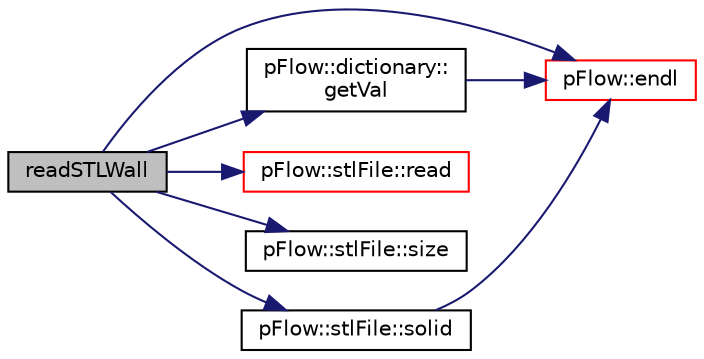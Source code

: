 digraph "readSTLWall"
{
 // LATEX_PDF_SIZE
  edge [fontname="Helvetica",fontsize="10",labelfontname="Helvetica",labelfontsize="10"];
  node [fontname="Helvetica",fontsize="10",shape=record];
  rankdir="LR";
  Node1 [label="readSTLWall",height=0.2,width=0.4,color="black", fillcolor="grey75", style="filled", fontcolor="black",tooltip=" "];
  Node1 -> Node2 [color="midnightblue",fontsize="10",style="solid",fontname="Helvetica"];
  Node2 [label="pFlow::endl",height=0.2,width=0.4,color="red", fillcolor="white", style="filled",URL="$namespacepFlow.html#aba8f0c455a3fdb4b05ad33a25b13b189",tooltip="Add newline and flush stream."];
  Node1 -> Node4 [color="midnightblue",fontsize="10",style="solid",fontname="Helvetica"];
  Node4 [label="pFlow::dictionary::\lgetVal",height=0.2,width=0.4,color="black", fillcolor="white", style="filled",URL="$classpFlow_1_1dictionary.html#a523bcff98ab38f3c5961e56eeb0b1d47",tooltip="get the value of data entry"];
  Node4 -> Node2 [color="midnightblue",fontsize="10",style="solid",fontname="Helvetica"];
  Node1 -> Node5 [color="midnightblue",fontsize="10",style="solid",fontname="Helvetica"];
  Node5 [label="pFlow::stlFile::read",height=0.2,width=0.4,color="red", fillcolor="white", style="filled",URL="$classpFlow_1_1stlFile.html#af816873151ddb0126e98bb2f914d8ed5",tooltip=" "];
  Node1 -> Node12 [color="midnightblue",fontsize="10",style="solid",fontname="Helvetica"];
  Node12 [label="pFlow::stlFile::size",height=0.2,width=0.4,color="black", fillcolor="white", style="filled",URL="$classpFlow_1_1stlFile.html#a259cb5a711406a8c3e5d937eb9350cca",tooltip=" "];
  Node1 -> Node13 [color="midnightblue",fontsize="10",style="solid",fontname="Helvetica"];
  Node13 [label="pFlow::stlFile::solid",height=0.2,width=0.4,color="black", fillcolor="white", style="filled",URL="$classpFlow_1_1stlFile.html#afe7e5db1762c28ea644e582affb7f5e2",tooltip=" "];
  Node13 -> Node2 [color="midnightblue",fontsize="10",style="solid",fontname="Helvetica"];
}
